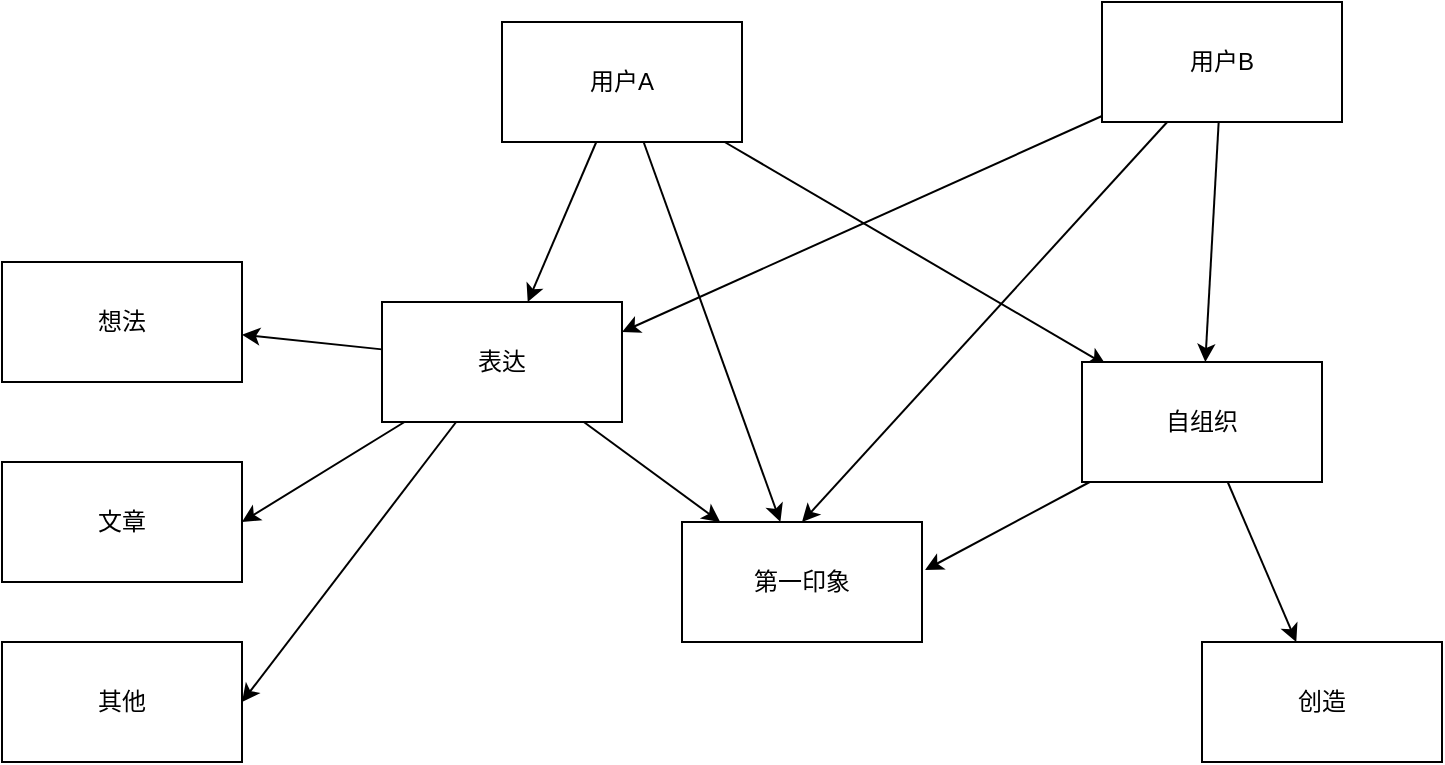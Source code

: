 <mxfile>
    <diagram id="85ID7BdQ3RKsxDbcnSo1" name="第 1 页">
        <mxGraphModel dx="746" dy="499" grid="1" gridSize="10" guides="1" tooltips="1" connect="1" arrows="1" fold="1" page="1" pageScale="1" pageWidth="827" pageHeight="1169" math="0" shadow="0">
            <root>
                <mxCell id="0"/>
                <mxCell id="1" parent="0"/>
                <mxCell id="2" value="第一印象" style="rounded=0;whiteSpace=wrap;html=1;" vertex="1" parent="1">
                    <mxGeometry x="410" y="450" width="120" height="60" as="geometry"/>
                </mxCell>
                <mxCell id="7" style="edgeStyle=none;html=1;" edge="1" parent="1" source="3" target="2">
                    <mxGeometry relative="1" as="geometry"/>
                </mxCell>
                <mxCell id="16" style="edgeStyle=none;html=1;" edge="1" parent="1" source="3" target="15">
                    <mxGeometry relative="1" as="geometry"/>
                </mxCell>
                <mxCell id="18" style="edgeStyle=none;html=1;entryX=1;entryY=0.5;entryDx=0;entryDy=0;" edge="1" parent="1" source="3" target="17">
                    <mxGeometry relative="1" as="geometry"/>
                </mxCell>
                <mxCell id="20" style="edgeStyle=none;html=1;entryX=1;entryY=0.5;entryDx=0;entryDy=0;" edge="1" parent="1" source="3" target="19">
                    <mxGeometry relative="1" as="geometry"/>
                </mxCell>
                <mxCell id="3" value="表达" style="rounded=0;whiteSpace=wrap;html=1;" vertex="1" parent="1">
                    <mxGeometry x="260" y="340" width="120" height="60" as="geometry"/>
                </mxCell>
                <mxCell id="4" value="创造" style="rounded=0;whiteSpace=wrap;html=1;" vertex="1" parent="1">
                    <mxGeometry x="670" y="510" width="120" height="60" as="geometry"/>
                </mxCell>
                <mxCell id="6" style="edgeStyle=none;html=1;" edge="1" parent="1" source="5" target="3">
                    <mxGeometry relative="1" as="geometry"/>
                </mxCell>
                <mxCell id="12" style="edgeStyle=none;html=1;" edge="1" parent="1" source="5" target="2">
                    <mxGeometry relative="1" as="geometry"/>
                </mxCell>
                <mxCell id="24" style="edgeStyle=none;html=1;entryX=0.1;entryY=0.025;entryDx=0;entryDy=0;entryPerimeter=0;" edge="1" parent="1" source="5" target="21">
                    <mxGeometry relative="1" as="geometry"/>
                </mxCell>
                <mxCell id="5" value="用户A" style="rounded=0;whiteSpace=wrap;html=1;" vertex="1" parent="1">
                    <mxGeometry x="320" y="200" width="120" height="60" as="geometry"/>
                </mxCell>
                <mxCell id="9" style="edgeStyle=none;html=1;entryX=0.5;entryY=0;entryDx=0;entryDy=0;" edge="1" parent="1" source="8" target="2">
                    <mxGeometry relative="1" as="geometry"/>
                </mxCell>
                <mxCell id="14" style="edgeStyle=none;html=1;entryX=1;entryY=0.25;entryDx=0;entryDy=0;" edge="1" parent="1" source="8" target="3">
                    <mxGeometry relative="1" as="geometry"/>
                </mxCell>
                <mxCell id="25" style="edgeStyle=none;html=1;" edge="1" parent="1" source="8" target="21">
                    <mxGeometry relative="1" as="geometry"/>
                </mxCell>
                <mxCell id="8" value="用户B" style="rounded=0;whiteSpace=wrap;html=1;" vertex="1" parent="1">
                    <mxGeometry x="620" y="190" width="120" height="60" as="geometry"/>
                </mxCell>
                <mxCell id="15" value="想法" style="rounded=0;whiteSpace=wrap;html=1;" vertex="1" parent="1">
                    <mxGeometry x="70" y="320" width="120" height="60" as="geometry"/>
                </mxCell>
                <mxCell id="17" value="文章" style="rounded=0;whiteSpace=wrap;html=1;" vertex="1" parent="1">
                    <mxGeometry x="70" y="420" width="120" height="60" as="geometry"/>
                </mxCell>
                <mxCell id="19" value="其他" style="rounded=0;whiteSpace=wrap;html=1;" vertex="1" parent="1">
                    <mxGeometry x="70" y="510" width="120" height="60" as="geometry"/>
                </mxCell>
                <mxCell id="23" style="edgeStyle=none;html=1;" edge="1" parent="1" source="21" target="4">
                    <mxGeometry relative="1" as="geometry"/>
                </mxCell>
                <mxCell id="26" style="edgeStyle=none;html=1;entryX=1.013;entryY=0.4;entryDx=0;entryDy=0;entryPerimeter=0;" edge="1" parent="1" source="21" target="2">
                    <mxGeometry relative="1" as="geometry">
                        <mxPoint x="540" y="470" as="targetPoint"/>
                    </mxGeometry>
                </mxCell>
                <mxCell id="21" value="自组织" style="rounded=0;whiteSpace=wrap;html=1;" vertex="1" parent="1">
                    <mxGeometry x="610" y="370" width="120" height="60" as="geometry"/>
                </mxCell>
            </root>
        </mxGraphModel>
    </diagram>
</mxfile>